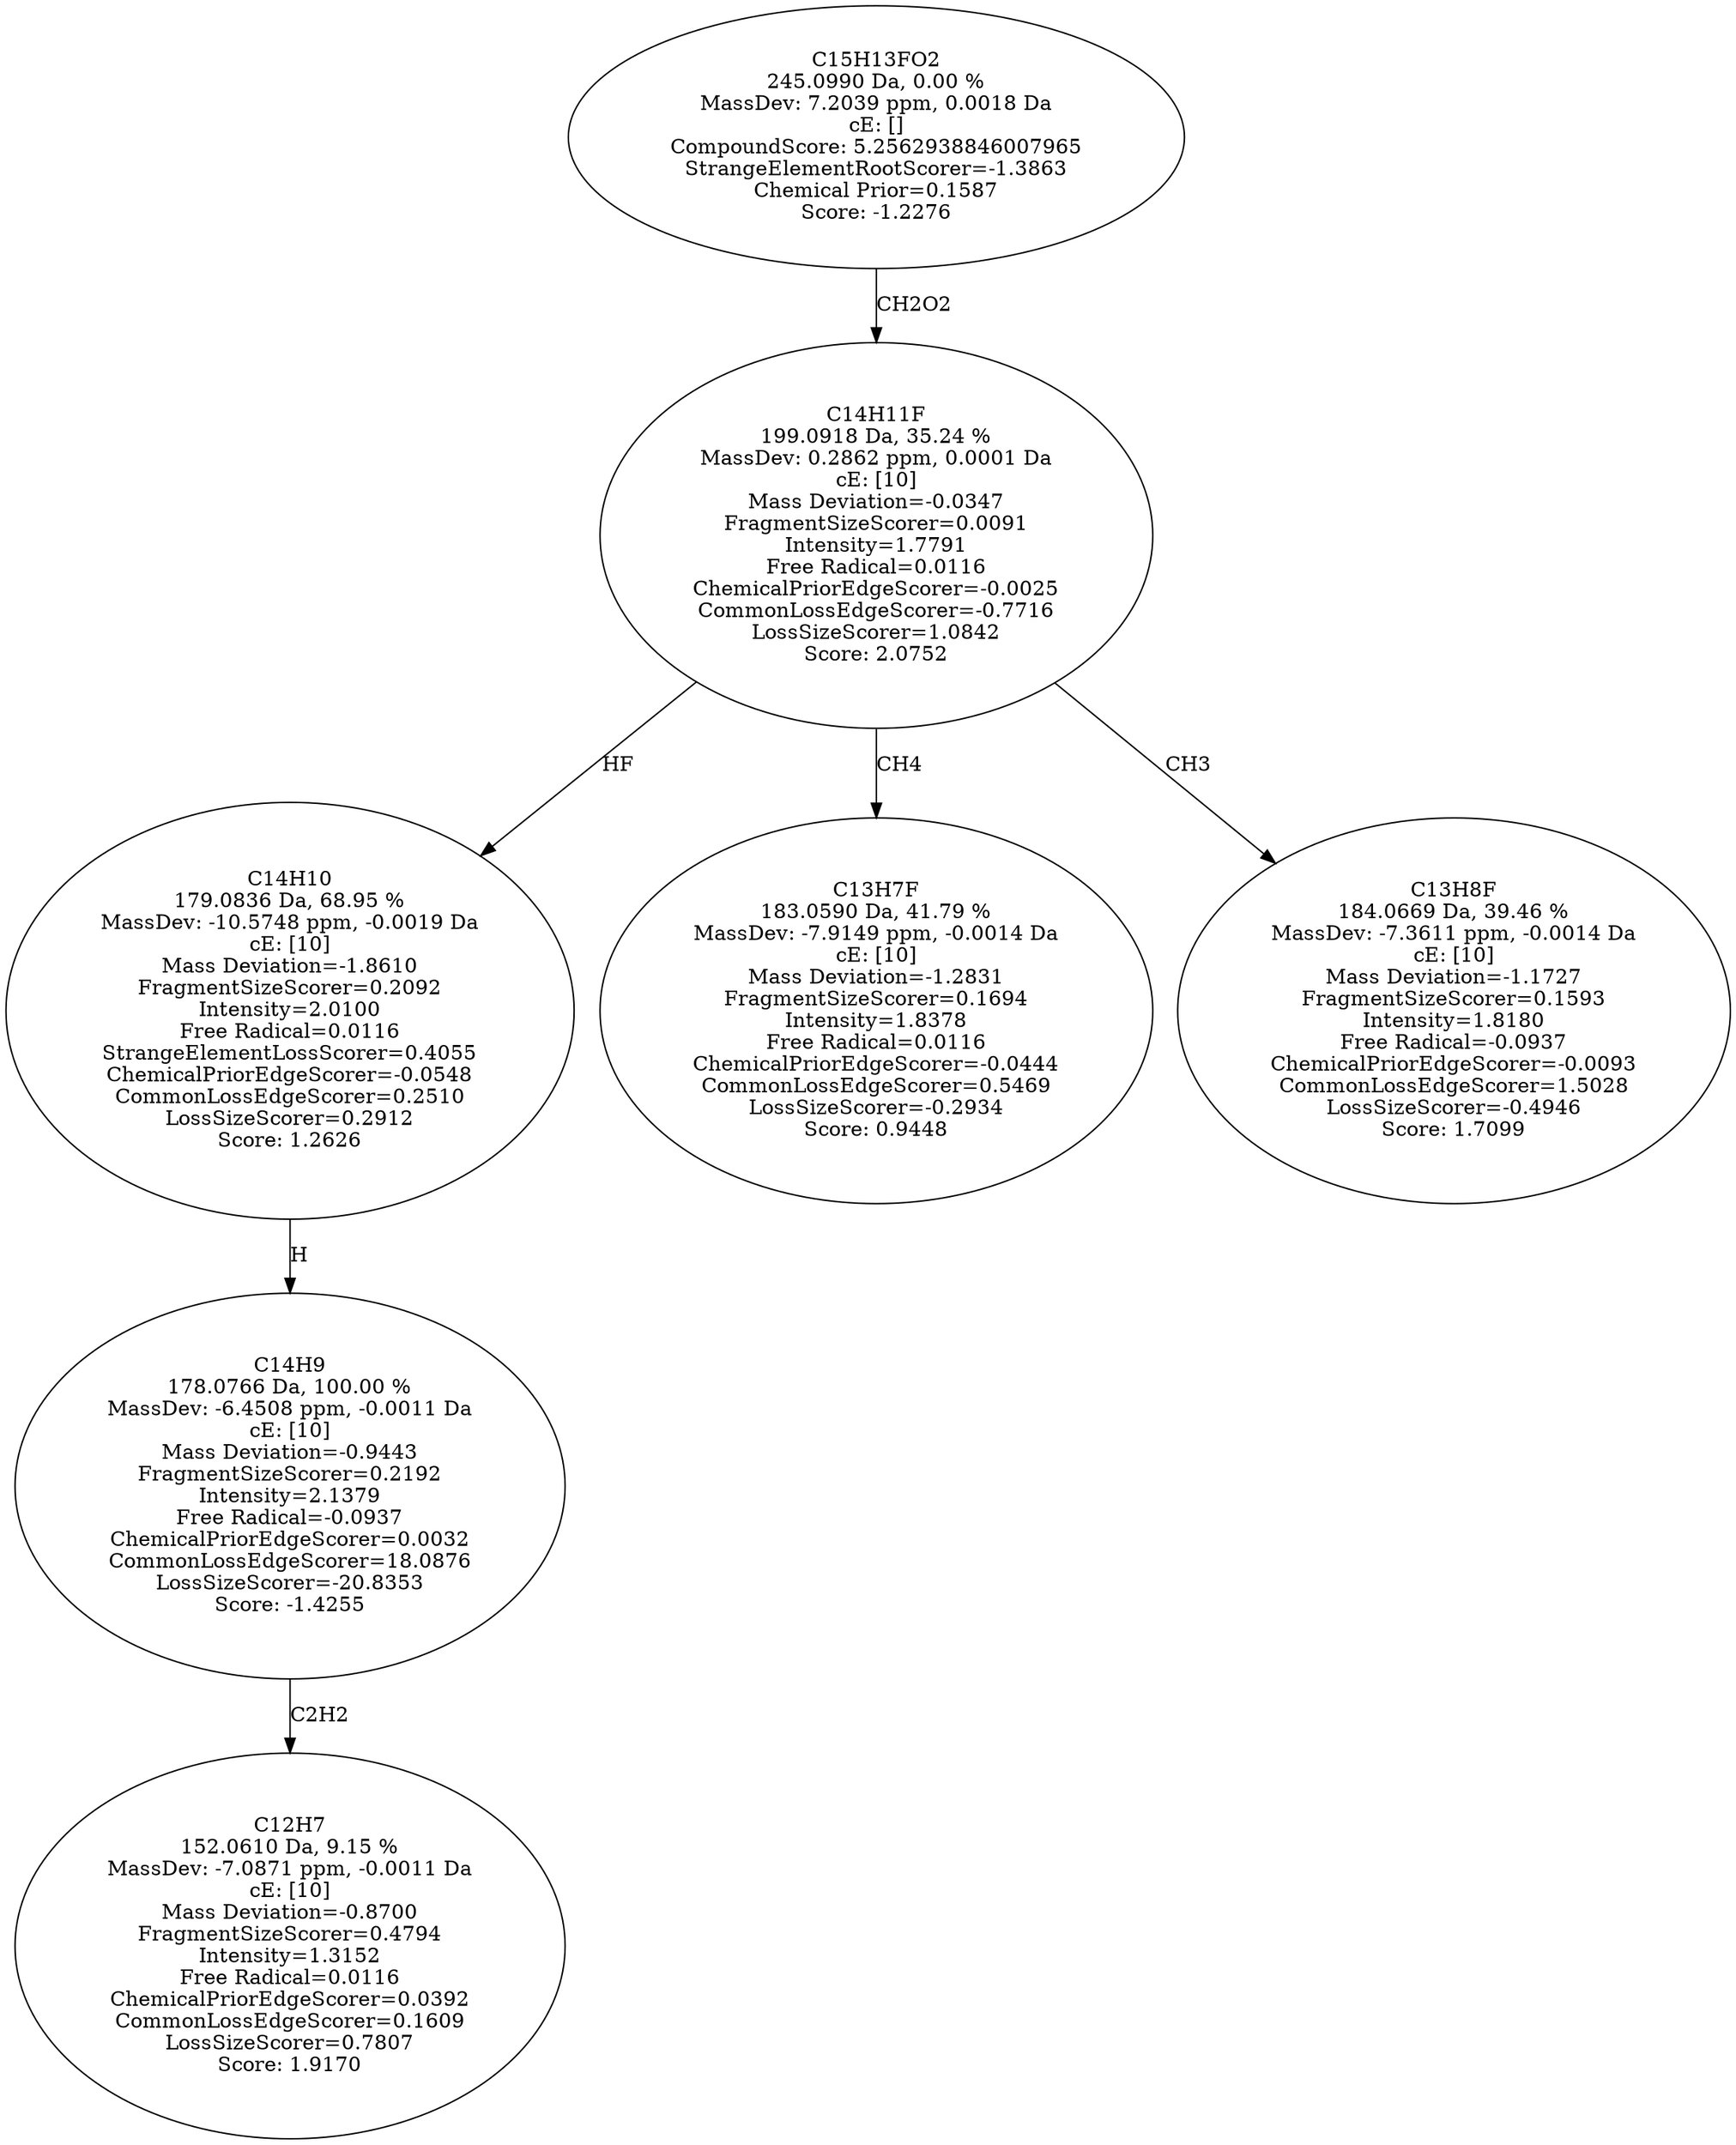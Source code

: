 strict digraph {
v1 [label="C12H7\n152.0610 Da, 9.15 %\nMassDev: -7.0871 ppm, -0.0011 Da\ncE: [10]\nMass Deviation=-0.8700\nFragmentSizeScorer=0.4794\nIntensity=1.3152\nFree Radical=0.0116\nChemicalPriorEdgeScorer=0.0392\nCommonLossEdgeScorer=0.1609\nLossSizeScorer=0.7807\nScore: 1.9170"];
v2 [label="C14H9\n178.0766 Da, 100.00 %\nMassDev: -6.4508 ppm, -0.0011 Da\ncE: [10]\nMass Deviation=-0.9443\nFragmentSizeScorer=0.2192\nIntensity=2.1379\nFree Radical=-0.0937\nChemicalPriorEdgeScorer=0.0032\nCommonLossEdgeScorer=18.0876\nLossSizeScorer=-20.8353\nScore: -1.4255"];
v3 [label="C14H10\n179.0836 Da, 68.95 %\nMassDev: -10.5748 ppm, -0.0019 Da\ncE: [10]\nMass Deviation=-1.8610\nFragmentSizeScorer=0.2092\nIntensity=2.0100\nFree Radical=0.0116\nStrangeElementLossScorer=0.4055\nChemicalPriorEdgeScorer=-0.0548\nCommonLossEdgeScorer=0.2510\nLossSizeScorer=0.2912\nScore: 1.2626"];
v4 [label="C13H7F\n183.0590 Da, 41.79 %\nMassDev: -7.9149 ppm, -0.0014 Da\ncE: [10]\nMass Deviation=-1.2831\nFragmentSizeScorer=0.1694\nIntensity=1.8378\nFree Radical=0.0116\nChemicalPriorEdgeScorer=-0.0444\nCommonLossEdgeScorer=0.5469\nLossSizeScorer=-0.2934\nScore: 0.9448"];
v5 [label="C13H8F\n184.0669 Da, 39.46 %\nMassDev: -7.3611 ppm, -0.0014 Da\ncE: [10]\nMass Deviation=-1.1727\nFragmentSizeScorer=0.1593\nIntensity=1.8180\nFree Radical=-0.0937\nChemicalPriorEdgeScorer=-0.0093\nCommonLossEdgeScorer=1.5028\nLossSizeScorer=-0.4946\nScore: 1.7099"];
v6 [label="C14H11F\n199.0918 Da, 35.24 %\nMassDev: 0.2862 ppm, 0.0001 Da\ncE: [10]\nMass Deviation=-0.0347\nFragmentSizeScorer=0.0091\nIntensity=1.7791\nFree Radical=0.0116\nChemicalPriorEdgeScorer=-0.0025\nCommonLossEdgeScorer=-0.7716\nLossSizeScorer=1.0842\nScore: 2.0752"];
v7 [label="C15H13FO2\n245.0990 Da, 0.00 %\nMassDev: 7.2039 ppm, 0.0018 Da\ncE: []\nCompoundScore: 5.2562938846007965\nStrangeElementRootScorer=-1.3863\nChemical Prior=0.1587\nScore: -1.2276"];
v2 -> v1 [label="C2H2"];
v3 -> v2 [label="H"];
v6 -> v3 [label="HF"];
v6 -> v4 [label="CH4"];
v6 -> v5 [label="CH3"];
v7 -> v6 [label="CH2O2"];
}